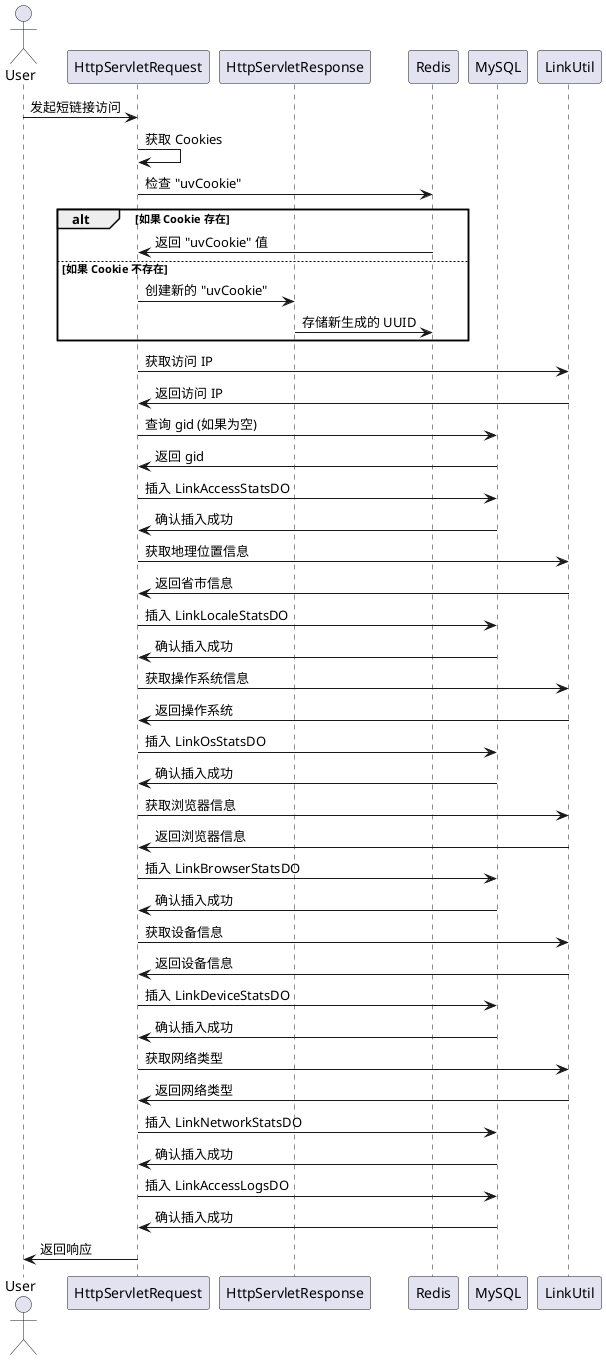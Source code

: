 @startuml
actor User
participant "HttpServletRequest" as Request
participant "HttpServletResponse" as Response
participant "Redis" as Redis
participant "MySQL" as MySQL
participant "LinkUtil" as LinkUtil

User -> Request: 发起短链接访问
Request -> Request: 获取 Cookies
Request -> Redis: 检查 "uvCookie"
alt 如果 Cookie 存在
    Redis -> Request: 返回 "uvCookie" 值
else 如果 Cookie 不存在
    Request -> Response: 创建新的 "uvCookie"
    Response -> Redis: 存储新生成的 UUID
end

Request -> LinkUtil: 获取访问 IP
LinkUtil -> Request: 返回访问 IP

Request -> MySQL: 查询 gid (如果为空)
MySQL -> Request: 返回 gid

Request -> MySQL: 插入 LinkAccessStatsDO
MySQL -> Request: 确认插入成功

Request -> LinkUtil: 获取地理位置信息
LinkUtil -> Request: 返回省市信息
Request -> MySQL: 插入 LinkLocaleStatsDO
MySQL -> Request: 确认插入成功

Request -> LinkUtil: 获取操作系统信息
LinkUtil -> Request: 返回操作系统
Request -> MySQL: 插入 LinkOsStatsDO
MySQL -> Request: 确认插入成功

Request -> LinkUtil: 获取浏览器信息
LinkUtil -> Request: 返回浏览器信息
Request -> MySQL: 插入 LinkBrowserStatsDO
MySQL -> Request: 确认插入成功

Request -> LinkUtil: 获取设备信息
LinkUtil -> Request: 返回设备信息
Request -> MySQL: 插入 LinkDeviceStatsDO
MySQL -> Request: 确认插入成功

Request -> LinkUtil: 获取网络类型
LinkUtil -> Request: 返回网络类型
Request -> MySQL: 插入 LinkNetworkStatsDO
MySQL -> Request: 确认插入成功

Request -> MySQL: 插入 LinkAccessLogsDO
MySQL -> Request: 确认插入成功

Request -> User: 返回响应
@enduml
